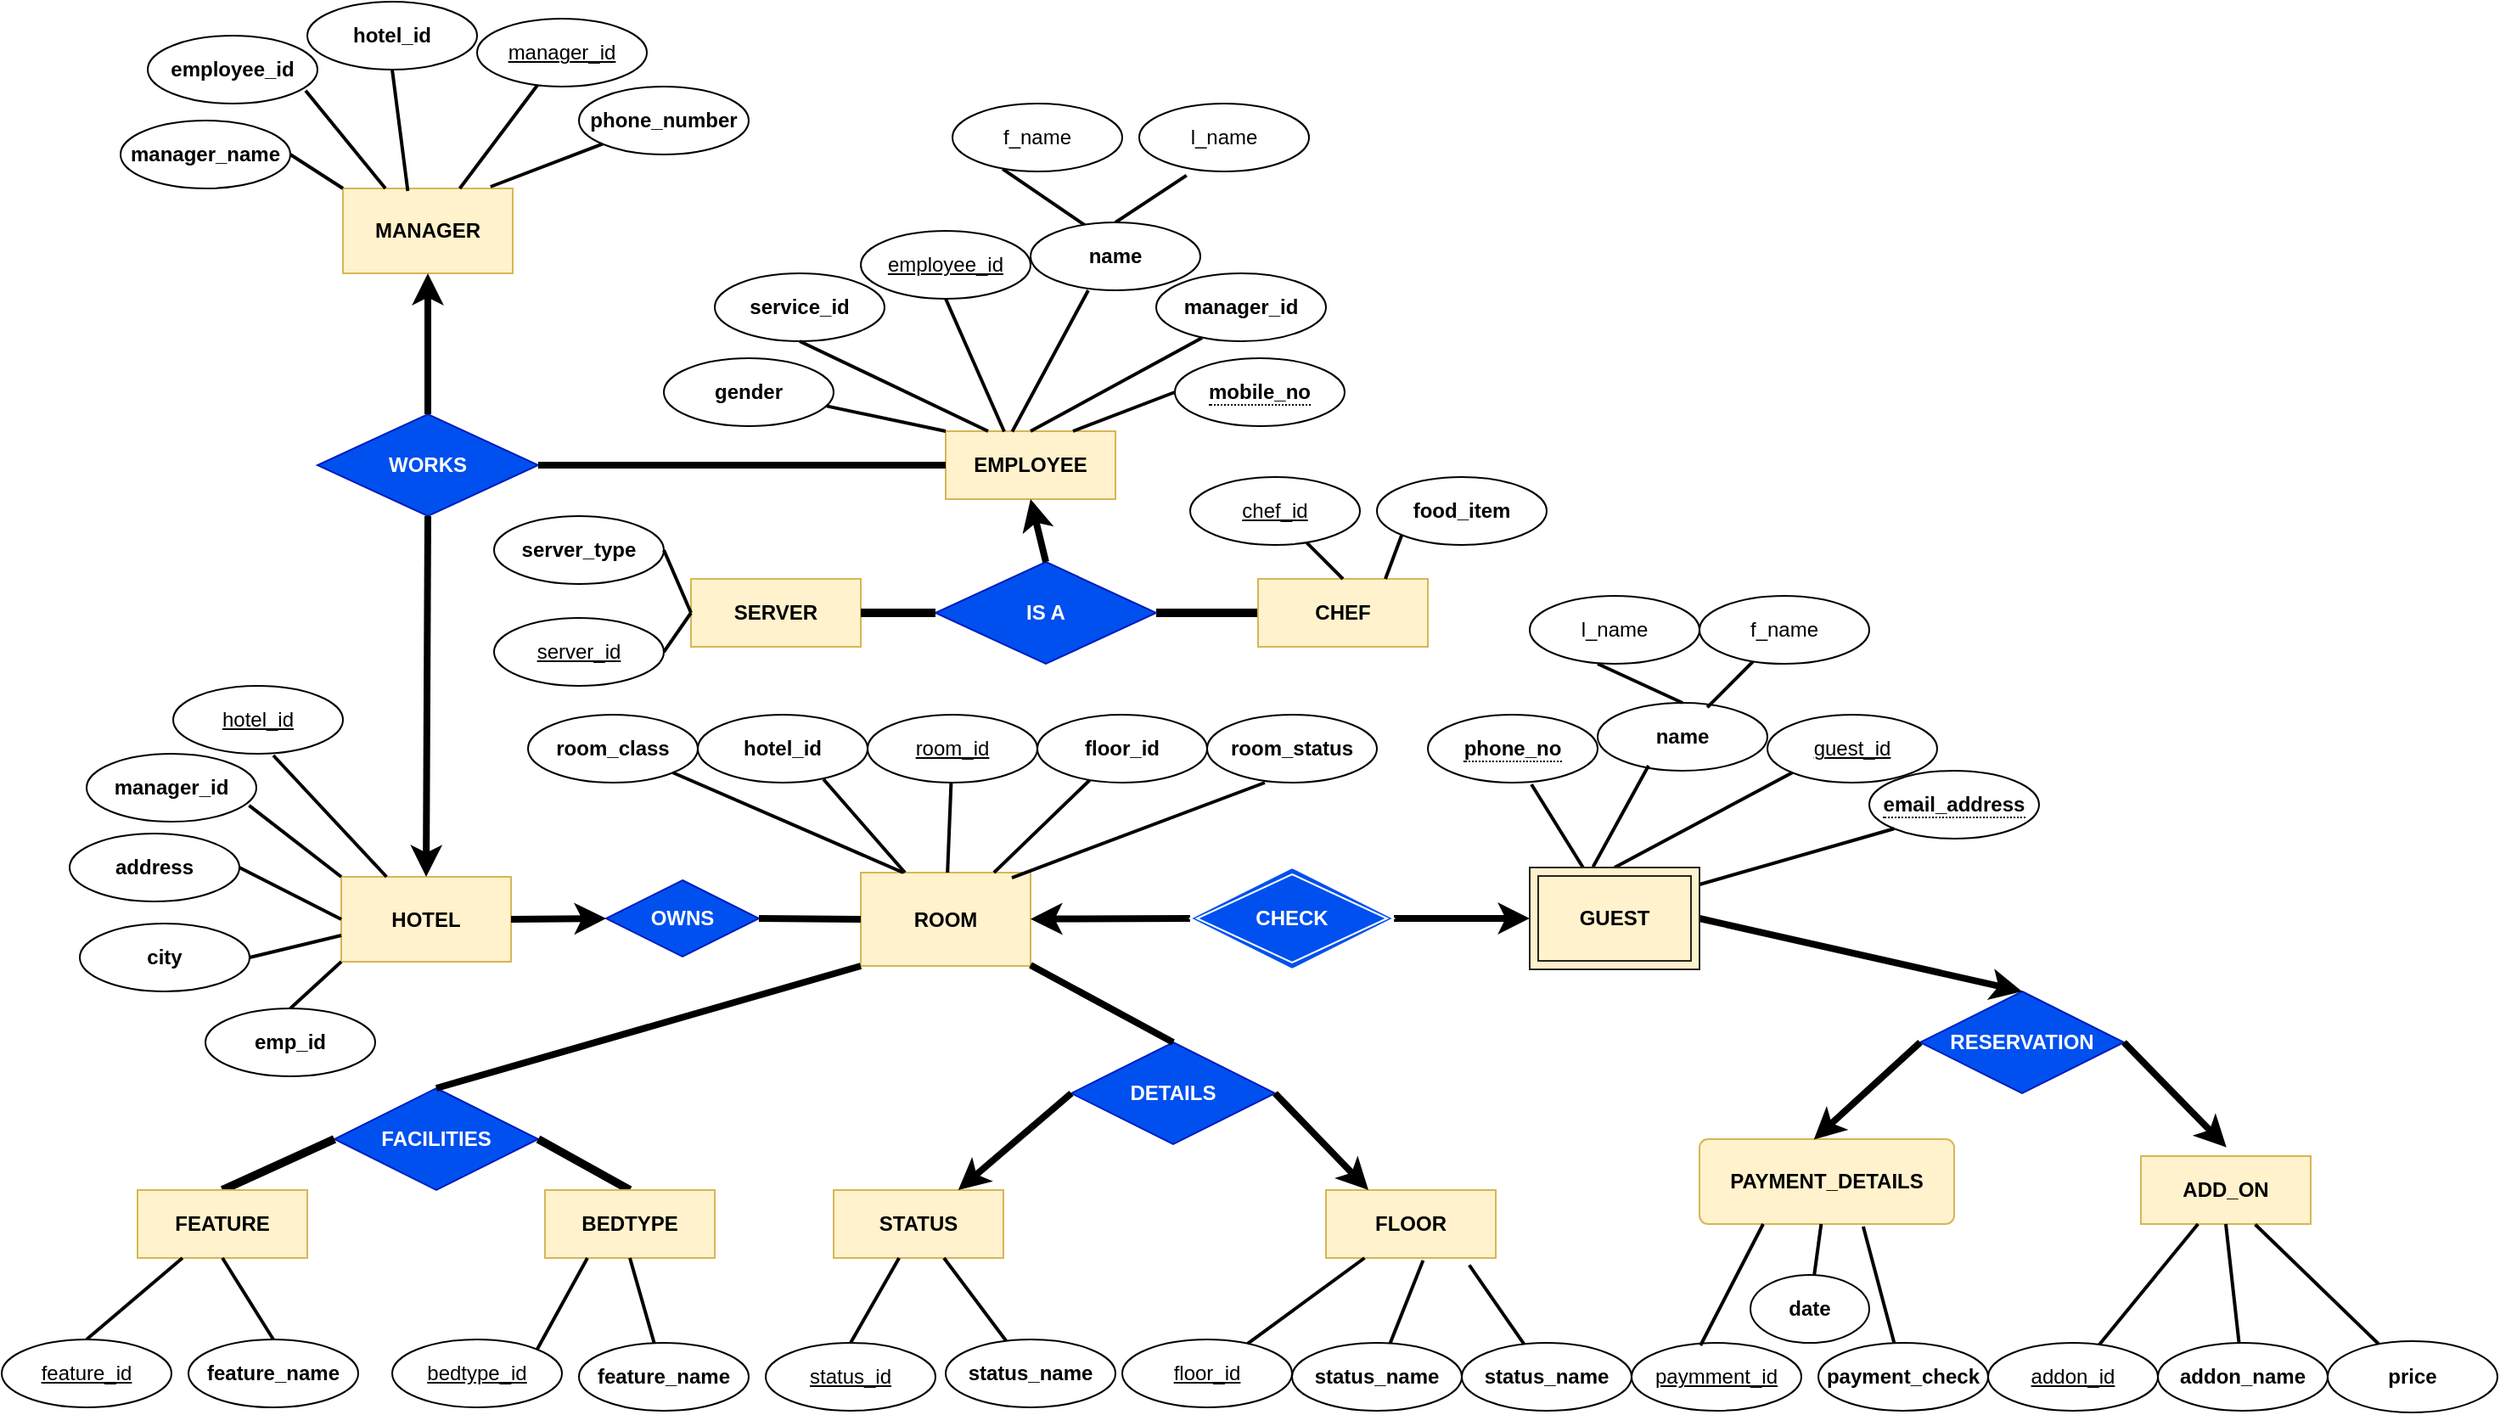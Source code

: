 <mxfile version="24.4.2" type="device">
  <diagram id="R2lEEEUBdFMjLlhIrx00" name="Page-1">
    <mxGraphModel dx="5887" dy="6056" grid="1" gridSize="10" guides="1" tooltips="1" connect="1" arrows="1" fold="1" page="1" pageScale="1" pageWidth="3300" pageHeight="4681" math="0" shadow="0" extFonts="Permanent Marker^https://fonts.googleapis.com/css?family=Permanent+Marker">
      <root>
        <mxCell id="0" />
        <mxCell id="1" parent="0" />
        <mxCell id="dPPaEK9G9NtgSY-2lidK-15" value="&lt;span&gt;HOTEL&lt;/span&gt;" style="whiteSpace=wrap;html=1;align=center;strokeColor=#d6b656;verticalAlign=middle;fontFamily=Helvetica;fontSize=12;fontColor=default;fillColor=#fff2cc;fontStyle=1" parent="1" vertex="1">
          <mxGeometry x="40" y="385.5" width="100" height="50" as="geometry" />
        </mxCell>
        <mxCell id="dPPaEK9G9NtgSY-2lidK-16" value="&lt;span&gt;EMPLOYEE&lt;/span&gt;" style="whiteSpace=wrap;html=1;align=center;strokeColor=#d6b656;verticalAlign=middle;fontFamily=Helvetica;fontSize=12;fontColor=default;fillColor=#fff2cc;fontStyle=1" parent="1" vertex="1">
          <mxGeometry x="396" y="123" width="100" height="40" as="geometry" />
        </mxCell>
        <mxCell id="dPPaEK9G9NtgSY-2lidK-17" value="&lt;span&gt;ROOM&lt;/span&gt;" style="whiteSpace=wrap;html=1;align=center;strokeColor=#d6b656;verticalAlign=middle;fontFamily=Helvetica;fontSize=12;fontColor=default;fillColor=#fff2cc;fontStyle=1" parent="1" vertex="1">
          <mxGeometry x="346" y="383" width="100" height="55" as="geometry" />
        </mxCell>
        <mxCell id="dPPaEK9G9NtgSY-2lidK-18" value="&lt;span&gt;PAYMENT_DETAILS&lt;/span&gt;" style="rounded=1;arcSize=10;whiteSpace=wrap;html=1;align=center;strokeColor=#d6b656;verticalAlign=middle;fontFamily=Helvetica;fontSize=12;fontColor=default;fillColor=#fff2cc;fontStyle=1" parent="1" vertex="1">
          <mxGeometry x="840" y="540" width="150" height="50" as="geometry" />
        </mxCell>
        <mxCell id="dPPaEK9G9NtgSY-2lidK-19" value="&lt;span&gt;WORKS&lt;/span&gt;" style="shape=rhombus;perimeter=rhombusPerimeter;whiteSpace=wrap;html=1;align=center;strokeColor=#001DBC;verticalAlign=middle;fontFamily=Helvetica;fontSize=12;fontColor=#ffffff;fillColor=#0050ef;fontStyle=1" parent="1" vertex="1">
          <mxGeometry x="26" y="113" width="130" height="60" as="geometry" />
        </mxCell>
        <mxCell id="uLvGfTFa8WDCAzrJC_-o-11" value="" style="endArrow=none;html=1;rounded=0;strokeColor=default;strokeWidth=5;align=center;verticalAlign=middle;fontFamily=Helvetica;fontSize=12;fontColor=default;labelBackgroundColor=default;jumpSize=13;startSize=9;endSize=9;fontStyle=1;entryX=0;entryY=0.5;entryDx=0;entryDy=0;exitX=1;exitY=0.5;exitDx=0;exitDy=0;" parent="1" source="uLvGfTFa8WDCAzrJC_-o-15" target="uLvGfTFa8WDCAzrJC_-o-14" edge="1">
          <mxGeometry relative="1" as="geometry">
            <mxPoint x="506" y="253" as="sourcePoint" />
            <mxPoint x="586" y="253" as="targetPoint" />
          </mxGeometry>
        </mxCell>
        <mxCell id="uLvGfTFa8WDCAzrJC_-o-13" value="SERVER" style="whiteSpace=wrap;html=1;align=center;strokeColor=#d6b656;verticalAlign=middle;fontFamily=Helvetica;fontSize=12;fontColor=default;fillColor=#fff2cc;fontStyle=1" parent="1" vertex="1">
          <mxGeometry x="246" y="210" width="100" height="40" as="geometry" />
        </mxCell>
        <mxCell id="uLvGfTFa8WDCAzrJC_-o-14" value="CHEF" style="whiteSpace=wrap;html=1;align=center;strokeColor=#d6b656;verticalAlign=middle;fontFamily=Helvetica;fontSize=12;fontColor=default;fillColor=#fff2cc;fontStyle=1" parent="1" vertex="1">
          <mxGeometry x="580" y="210" width="100" height="40" as="geometry" />
        </mxCell>
        <mxCell id="uLvGfTFa8WDCAzrJC_-o-15" value="&lt;span&gt;IS A&lt;/span&gt;" style="shape=rhombus;perimeter=rhombusPerimeter;whiteSpace=wrap;html=1;align=center;strokeColor=#001DBC;verticalAlign=middle;fontFamily=Helvetica;fontSize=12;fontColor=#ffffff;fillColor=#0050ef;fontStyle=1" parent="1" vertex="1">
          <mxGeometry x="390" y="200" width="130" height="60" as="geometry" />
        </mxCell>
        <mxCell id="uLvGfTFa8WDCAzrJC_-o-19" value="OWNS" style="shape=rhombus;perimeter=rhombusPerimeter;whiteSpace=wrap;html=1;align=center;strokeColor=#001DBC;verticalAlign=middle;fontFamily=Helvetica;fontSize=12;fontColor=#ffffff;fillColor=#0050ef;fontStyle=1" parent="1" vertex="1">
          <mxGeometry x="196" y="387.5" width="90" height="45" as="geometry" />
        </mxCell>
        <mxCell id="uLvGfTFa8WDCAzrJC_-o-27" value="RESERVATION" style="shape=rhombus;perimeter=rhombusPerimeter;whiteSpace=wrap;html=1;align=center;strokeColor=#001DBC;verticalAlign=middle;fontFamily=Helvetica;fontSize=12;fontColor=#ffffff;fillColor=#0050ef;fontStyle=1" parent="1" vertex="1">
          <mxGeometry x="970" y="453" width="120" height="60" as="geometry" />
        </mxCell>
        <mxCell id="uLvGfTFa8WDCAzrJC_-o-31" value="ADD_ON" style="whiteSpace=wrap;html=1;align=center;strokeColor=#d6b656;verticalAlign=middle;fontFamily=Helvetica;fontSize=12;fontColor=default;fillColor=#fff2cc;fontStyle=1" parent="1" vertex="1">
          <mxGeometry x="1100" y="550" width="100" height="40" as="geometry" />
        </mxCell>
        <mxCell id="uLvGfTFa8WDCAzrJC_-o-35" value="FACILITIES" style="shape=rhombus;perimeter=rhombusPerimeter;whiteSpace=wrap;html=1;align=center;strokeColor=#001DBC;verticalAlign=middle;fontFamily=Helvetica;fontSize=12;fontColor=#ffffff;fillColor=#0050ef;fontStyle=1" parent="1" vertex="1">
          <mxGeometry x="36" y="510" width="120" height="60" as="geometry" />
        </mxCell>
        <mxCell id="uLvGfTFa8WDCAzrJC_-o-36" value="" style="endArrow=none;html=1;rounded=0;strokeColor=default;strokeWidth=5;align=center;verticalAlign=middle;fontFamily=Helvetica;fontSize=12;fontColor=#ffffff;labelBackgroundColor=default;jumpSize=13;startSize=9;endSize=9;entryX=0;entryY=0.5;entryDx=0;entryDy=0;exitX=0.5;exitY=0;exitDx=0;exitDy=0;fontStyle=1" parent="1" source="uLvGfTFa8WDCAzrJC_-o-37" target="uLvGfTFa8WDCAzrJC_-o-35" edge="1">
          <mxGeometry relative="1" as="geometry">
            <mxPoint x="316" y="613" as="sourcePoint" />
            <mxPoint x="336" y="583" as="targetPoint" />
          </mxGeometry>
        </mxCell>
        <mxCell id="uLvGfTFa8WDCAzrJC_-o-37" value="FEATURE" style="whiteSpace=wrap;html=1;align=center;strokeColor=#d6b656;verticalAlign=middle;fontFamily=Helvetica;fontSize=12;fontColor=default;fillColor=#fff2cc;fontStyle=1" parent="1" vertex="1">
          <mxGeometry x="-80" y="570" width="100" height="40" as="geometry" />
        </mxCell>
        <mxCell id="uLvGfTFa8WDCAzrJC_-o-38" value="" style="endArrow=none;html=1;rounded=0;strokeColor=default;strokeWidth=5;align=center;verticalAlign=middle;fontFamily=Helvetica;fontSize=12;fontColor=#ffffff;labelBackgroundColor=default;jumpSize=13;startSize=9;endSize=9;exitX=1;exitY=0.5;exitDx=0;exitDy=0;fontStyle=1;entryX=0.5;entryY=0;entryDx=0;entryDy=0;" parent="1" source="uLvGfTFa8WDCAzrJC_-o-35" target="uLvGfTFa8WDCAzrJC_-o-40" edge="1">
          <mxGeometry relative="1" as="geometry">
            <mxPoint x="396" y="633" as="sourcePoint" />
            <mxPoint x="466" y="613" as="targetPoint" />
          </mxGeometry>
        </mxCell>
        <mxCell id="uLvGfTFa8WDCAzrJC_-o-40" value="BEDTYPE" style="whiteSpace=wrap;html=1;align=center;strokeColor=#d6b656;verticalAlign=middle;fontFamily=Helvetica;fontSize=12;fontColor=default;fillColor=#fff2cc;fontStyle=1" parent="1" vertex="1">
          <mxGeometry x="160" y="570" width="100" height="40" as="geometry" />
        </mxCell>
        <mxCell id="uLvGfTFa8WDCAzrJC_-o-41" value="DETAILS" style="shape=rhombus;perimeter=rhombusPerimeter;whiteSpace=wrap;html=1;align=center;strokeColor=#001DBC;verticalAlign=middle;fontFamily=Helvetica;fontSize=12;fontColor=#ffffff;fillColor=#0050ef;fontStyle=1" parent="1" vertex="1">
          <mxGeometry x="470" y="483" width="120" height="60" as="geometry" />
        </mxCell>
        <mxCell id="uLvGfTFa8WDCAzrJC_-o-43" value="STATUS" style="whiteSpace=wrap;html=1;align=center;strokeColor=#d6b656;verticalAlign=middle;fontFamily=Helvetica;fontSize=12;fontColor=default;fillColor=#fff2cc;fontStyle=1" parent="1" vertex="1">
          <mxGeometry x="330" y="570" width="100" height="40" as="geometry" />
        </mxCell>
        <mxCell id="uLvGfTFa8WDCAzrJC_-o-44" value="FLOOR" style="whiteSpace=wrap;html=1;align=center;strokeColor=#d6b656;verticalAlign=middle;fontFamily=Helvetica;fontSize=12;fontColor=default;fillColor=#fff2cc;fontStyle=1" parent="1" vertex="1">
          <mxGeometry x="620" y="570" width="100" height="40" as="geometry" />
        </mxCell>
        <mxCell id="uLvGfTFa8WDCAzrJC_-o-50" value="employee_id" style="ellipse;whiteSpace=wrap;html=1;align=center;strokeColor=#000000;verticalAlign=middle;fontFamily=Helvetica;fontSize=12;fontColor=#000000;fontStyle=4;fillColor=#FFFFFF;" parent="1" vertex="1">
          <mxGeometry x="346" y="5" width="100" height="40" as="geometry" />
        </mxCell>
        <mxCell id="uLvGfTFa8WDCAzrJC_-o-53" value="service_id" style="ellipse;whiteSpace=wrap;html=1;align=center;strokeColor=#000000;verticalAlign=middle;fontFamily=Helvetica;fontSize=12;fontColor=#000000;fontStyle=1;fillColor=#FFFFFF;" parent="1" vertex="1">
          <mxGeometry x="260" y="30" width="100" height="40" as="geometry" />
        </mxCell>
        <mxCell id="uLvGfTFa8WDCAzrJC_-o-58" value="&lt;span style=&quot;font-weight: normal;&quot;&gt;f_name&lt;/span&gt;" style="ellipse;whiteSpace=wrap;html=1;align=center;strokeColor=#000000;verticalAlign=middle;fontFamily=Helvetica;fontSize=12;fontColor=#000000;fontStyle=1;fillColor=#FFFFFF;" parent="1" vertex="1">
          <mxGeometry x="400" y="-70" width="100" height="40" as="geometry" />
        </mxCell>
        <mxCell id="uLvGfTFa8WDCAzrJC_-o-59" value="&lt;span style=&quot;font-weight: normal;&quot;&gt;l_name&lt;/span&gt;" style="ellipse;whiteSpace=wrap;html=1;align=center;strokeColor=#000000;verticalAlign=middle;fontFamily=Helvetica;fontSize=12;fontColor=#000000;fontStyle=1;fillColor=#FFFFFF;" parent="1" vertex="1">
          <mxGeometry x="510" y="-70" width="100" height="40" as="geometry" />
        </mxCell>
        <mxCell id="uLvGfTFa8WDCAzrJC_-o-60" value="" style="endArrow=none;html=1;rounded=0;strokeColor=default;strokeWidth=2;align=center;verticalAlign=middle;fontFamily=Helvetica;fontSize=12;fontColor=#ffffff;fontStyle=1;labelBackgroundColor=default;jumpSize=13;startSize=9;endSize=9;entryX=0.279;entryY=1.058;entryDx=0;entryDy=0;exitX=0.5;exitY=0;exitDx=0;exitDy=0;entryPerimeter=0;" parent="1" source="-mcHrNaYeSExfV8_1VFp-3" target="uLvGfTFa8WDCAzrJC_-o-59" edge="1">
          <mxGeometry relative="1" as="geometry">
            <mxPoint x="601.235" y="34.383" as="sourcePoint" />
            <mxPoint x="740" y="50" as="targetPoint" />
          </mxGeometry>
        </mxCell>
        <mxCell id="uLvGfTFa8WDCAzrJC_-o-61" value="" style="endArrow=none;html=1;rounded=0;strokeColor=default;strokeWidth=2;align=center;verticalAlign=middle;fontFamily=Helvetica;fontSize=12;fontColor=#ffffff;fontStyle=1;labelBackgroundColor=default;jumpSize=13;startSize=9;endSize=9;exitX=0.5;exitY=1;exitDx=0;exitDy=0;entryX=0.25;entryY=0;entryDx=0;entryDy=0;" parent="1" source="uLvGfTFa8WDCAzrJC_-o-53" target="dPPaEK9G9NtgSY-2lidK-16" edge="1">
          <mxGeometry relative="1" as="geometry">
            <mxPoint x="300" y="120" as="sourcePoint" />
            <mxPoint x="460" y="120" as="targetPoint" />
          </mxGeometry>
        </mxCell>
        <mxCell id="uLvGfTFa8WDCAzrJC_-o-62" value="" style="endArrow=none;html=1;rounded=0;strokeColor=default;strokeWidth=2;align=center;verticalAlign=middle;fontFamily=Helvetica;fontSize=12;fontColor=#ffffff;fontStyle=1;labelBackgroundColor=default;jumpSize=13;startSize=9;endSize=9;exitX=0.5;exitY=1;exitDx=0;exitDy=0;entryX=0.345;entryY=0.007;entryDx=0;entryDy=0;entryPerimeter=0;" parent="1" source="uLvGfTFa8WDCAzrJC_-o-50" target="dPPaEK9G9NtgSY-2lidK-16" edge="1">
          <mxGeometry relative="1" as="geometry">
            <mxPoint x="420" y="90" as="sourcePoint" />
            <mxPoint x="430" y="140" as="targetPoint" />
          </mxGeometry>
        </mxCell>
        <mxCell id="uLvGfTFa8WDCAzrJC_-o-64" value="" style="endArrow=none;html=1;rounded=0;strokeColor=default;strokeWidth=2;align=center;verticalAlign=middle;fontFamily=Helvetica;fontSize=12;fontColor=#ffffff;fontStyle=1;labelBackgroundColor=default;jumpSize=13;startSize=9;endSize=9;exitX=0.27;exitY=0.95;exitDx=0;exitDy=0;exitPerimeter=0;entryX=0.5;entryY=0;entryDx=0;entryDy=0;" parent="1" target="dPPaEK9G9NtgSY-2lidK-16" edge="1">
          <mxGeometry relative="1" as="geometry">
            <mxPoint x="547.0" y="68" as="sourcePoint" />
            <mxPoint x="650" y="120" as="targetPoint" />
          </mxGeometry>
        </mxCell>
        <mxCell id="uLvGfTFa8WDCAzrJC_-o-65" value="&lt;span style=&quot;border-bottom: 1px dotted&quot;&gt;mobile_no&lt;/span&gt;" style="ellipse;whiteSpace=wrap;html=1;align=center;strokeColor=#000000;verticalAlign=middle;fontFamily=Helvetica;fontSize=12;fontColor=#000000;fontStyle=1;fillColor=#FFFFFF;" parent="1" vertex="1">
          <mxGeometry x="531" y="80" width="100" height="40" as="geometry" />
        </mxCell>
        <mxCell id="uLvGfTFa8WDCAzrJC_-o-66" value="" style="endArrow=none;html=1;rounded=0;strokeColor=default;strokeWidth=2;align=center;verticalAlign=middle;fontFamily=Helvetica;fontSize=12;fontColor=#000000;fontStyle=1;labelBackgroundColor=default;jumpSize=13;startSize=9;endSize=9;exitX=0.75;exitY=0;exitDx=0;exitDy=0;entryX=0;entryY=0.5;entryDx=0;entryDy=0;" parent="1" source="dPPaEK9G9NtgSY-2lidK-16" target="uLvGfTFa8WDCAzrJC_-o-65" edge="1">
          <mxGeometry relative="1" as="geometry">
            <mxPoint x="520" y="150" as="sourcePoint" />
            <mxPoint x="680" y="150" as="targetPoint" />
          </mxGeometry>
        </mxCell>
        <mxCell id="uLvGfTFa8WDCAzrJC_-o-67" value="hotel_id" style="ellipse;whiteSpace=wrap;html=1;align=center;fontStyle=4;strokeColor=#000000;verticalAlign=middle;fontFamily=Helvetica;fontSize=12;fontColor=#000000;fillColor=#FFFFFF;" parent="1" vertex="1">
          <mxGeometry x="-59" y="273" width="100" height="40" as="geometry" />
        </mxCell>
        <mxCell id="uLvGfTFa8WDCAzrJC_-o-68" value="emp_id" style="ellipse;whiteSpace=wrap;html=1;align=center;strokeColor=#000000;verticalAlign=middle;fontFamily=Helvetica;fontSize=12;fontColor=#000000;fontStyle=1;fillColor=#FFFFFF;" parent="1" vertex="1">
          <mxGeometry x="-40" y="463" width="100" height="40" as="geometry" />
        </mxCell>
        <mxCell id="uLvGfTFa8WDCAzrJC_-o-69" value="city" style="ellipse;whiteSpace=wrap;html=1;align=center;strokeColor=#000000;verticalAlign=middle;fontFamily=Helvetica;fontSize=12;fontColor=#000000;fontStyle=1;fillColor=#FFFFFF;" parent="1" vertex="1">
          <mxGeometry x="-114" y="413" width="100" height="40" as="geometry" />
        </mxCell>
        <mxCell id="uLvGfTFa8WDCAzrJC_-o-70" value="address" style="ellipse;whiteSpace=wrap;html=1;align=center;strokeColor=#000000;verticalAlign=middle;fontFamily=Helvetica;fontSize=12;fontColor=#000000;fontStyle=1;fillColor=#FFFFFF;" parent="1" vertex="1">
          <mxGeometry x="-120" y="360" width="100" height="40" as="geometry" />
        </mxCell>
        <mxCell id="uLvGfTFa8WDCAzrJC_-o-71" value="" style="endArrow=none;html=1;rounded=0;strokeColor=default;strokeWidth=2;align=center;verticalAlign=middle;fontFamily=Helvetica;fontSize=12;fontColor=#000000;fontStyle=1;labelBackgroundColor=default;jumpSize=13;startSize=9;endSize=9;exitX=1;exitY=0.5;exitDx=0;exitDy=0;entryX=0;entryY=0.5;entryDx=0;entryDy=0;" parent="1" source="uLvGfTFa8WDCAzrJC_-o-70" target="dPPaEK9G9NtgSY-2lidK-15" edge="1">
          <mxGeometry relative="1" as="geometry">
            <mxPoint x="-10" y="380" as="sourcePoint" />
            <mxPoint x="150" y="380" as="targetPoint" />
          </mxGeometry>
        </mxCell>
        <mxCell id="uLvGfTFa8WDCAzrJC_-o-72" value="" style="endArrow=none;html=1;rounded=0;strokeColor=default;strokeWidth=2;align=center;verticalAlign=middle;fontFamily=Helvetica;fontSize=12;fontColor=#000000;fontStyle=1;labelBackgroundColor=default;jumpSize=13;startSize=9;endSize=9;exitX=1;exitY=0.5;exitDx=0;exitDy=0;" parent="1" source="uLvGfTFa8WDCAzrJC_-o-69" edge="1">
          <mxGeometry relative="1" as="geometry">
            <mxPoint x="-60" y="470" as="sourcePoint" />
            <mxPoint x="40" y="420" as="targetPoint" />
          </mxGeometry>
        </mxCell>
        <mxCell id="uLvGfTFa8WDCAzrJC_-o-73" value="" style="endArrow=none;html=1;rounded=0;strokeColor=default;strokeWidth=2;align=center;verticalAlign=middle;fontFamily=Helvetica;fontSize=12;fontColor=#000000;fontStyle=1;labelBackgroundColor=default;jumpSize=13;startSize=9;endSize=9;exitX=0.5;exitY=0;exitDx=0;exitDy=0;entryX=0;entryY=1;entryDx=0;entryDy=0;" parent="1" source="uLvGfTFa8WDCAzrJC_-o-68" target="dPPaEK9G9NtgSY-2lidK-15" edge="1">
          <mxGeometry relative="1" as="geometry">
            <mxPoint x="50" y="480" as="sourcePoint" />
            <mxPoint x="210" y="480" as="targetPoint" />
          </mxGeometry>
        </mxCell>
        <mxCell id="uLvGfTFa8WDCAzrJC_-o-74" value="" style="endArrow=none;html=1;rounded=0;strokeColor=default;strokeWidth=2;align=center;verticalAlign=middle;fontFamily=Helvetica;fontSize=12;fontColor=#000000;fontStyle=1;labelBackgroundColor=default;jumpSize=13;startSize=9;endSize=9;exitX=0.59;exitY=1.025;exitDx=0;exitDy=0;exitPerimeter=0;" parent="1" source="uLvGfTFa8WDCAzrJC_-o-67" target="dPPaEK9G9NtgSY-2lidK-15" edge="1">
          <mxGeometry relative="1" as="geometry">
            <mxPoint x="70" y="370" as="sourcePoint" />
            <mxPoint x="230" y="370" as="targetPoint" />
          </mxGeometry>
        </mxCell>
        <mxCell id="uLvGfTFa8WDCAzrJC_-o-75" value="room_id" style="ellipse;whiteSpace=wrap;html=1;align=center;fontStyle=4;strokeColor=#000000;verticalAlign=middle;fontFamily=Helvetica;fontSize=12;fontColor=#000000;fillColor=#FFFFFF;" parent="1" vertex="1">
          <mxGeometry x="350" y="290" width="100" height="40" as="geometry" />
        </mxCell>
        <mxCell id="uLvGfTFa8WDCAzrJC_-o-76" value="hotel_id" style="ellipse;whiteSpace=wrap;html=1;align=center;strokeColor=#000000;verticalAlign=middle;fontFamily=Helvetica;fontSize=12;fontColor=#000000;fontStyle=1;fillColor=#FFFFFF;" parent="1" vertex="1">
          <mxGeometry x="250" y="290" width="100" height="40" as="geometry" />
        </mxCell>
        <mxCell id="uLvGfTFa8WDCAzrJC_-o-77" value="floor_id" style="ellipse;whiteSpace=wrap;html=1;align=center;strokeColor=#000000;verticalAlign=middle;fontFamily=Helvetica;fontSize=12;fontColor=#000000;fontStyle=1;fillColor=#FFFFFF;" parent="1" vertex="1">
          <mxGeometry x="450" y="290" width="100" height="40" as="geometry" />
        </mxCell>
        <mxCell id="uLvGfTFa8WDCAzrJC_-o-78" value="room_class" style="ellipse;whiteSpace=wrap;html=1;align=center;strokeColor=#000000;verticalAlign=middle;fontFamily=Helvetica;fontSize=12;fontColor=#000000;fontStyle=1;fillColor=#FFFFFF;" parent="1" vertex="1">
          <mxGeometry x="150" y="290" width="100" height="40" as="geometry" />
        </mxCell>
        <mxCell id="uLvGfTFa8WDCAzrJC_-o-79" value="room_status" style="ellipse;whiteSpace=wrap;html=1;align=center;strokeColor=#000000;verticalAlign=middle;fontFamily=Helvetica;fontSize=12;fontColor=#000000;fontStyle=1;fillColor=#FFFFFF;" parent="1" vertex="1">
          <mxGeometry x="550" y="290" width="100" height="40" as="geometry" />
        </mxCell>
        <mxCell id="uLvGfTFa8WDCAzrJC_-o-80" value="" style="endArrow=none;html=1;rounded=0;strokeColor=default;strokeWidth=2;align=center;verticalAlign=middle;fontFamily=Helvetica;fontSize=12;fontColor=#000000;fontStyle=1;labelBackgroundColor=default;jumpSize=13;startSize=9;endSize=9;exitX=1;exitY=1;exitDx=0;exitDy=0;entryX=0.25;entryY=0;entryDx=0;entryDy=0;" parent="1" source="uLvGfTFa8WDCAzrJC_-o-78" target="dPPaEK9G9NtgSY-2lidK-17" edge="1">
          <mxGeometry relative="1" as="geometry">
            <mxPoint x="280" y="370" as="sourcePoint" />
            <mxPoint x="440" y="370" as="targetPoint" />
          </mxGeometry>
        </mxCell>
        <mxCell id="uLvGfTFa8WDCAzrJC_-o-81" value="" style="endArrow=none;html=1;rounded=0;strokeColor=default;strokeWidth=2;align=center;verticalAlign=middle;fontFamily=Helvetica;fontSize=12;fontColor=#000000;fontStyle=1;labelBackgroundColor=default;jumpSize=13;startSize=9;endSize=9;entryX=0.34;entryY=1;entryDx=0;entryDy=0;entryPerimeter=0;exitX=0.89;exitY=0.055;exitDx=0;exitDy=0;exitPerimeter=0;" parent="1" source="dPPaEK9G9NtgSY-2lidK-17" target="uLvGfTFa8WDCAzrJC_-o-79" edge="1">
          <mxGeometry relative="1" as="geometry">
            <mxPoint x="410" y="370" as="sourcePoint" />
            <mxPoint x="570" y="370" as="targetPoint" />
          </mxGeometry>
        </mxCell>
        <mxCell id="uLvGfTFa8WDCAzrJC_-o-82" value="" style="endArrow=none;html=1;rounded=0;strokeColor=default;strokeWidth=2;align=center;verticalAlign=middle;fontFamily=Helvetica;fontSize=12;fontColor=#000000;fontStyle=1;labelBackgroundColor=default;jumpSize=13;startSize=9;endSize=9;exitX=0.74;exitY=0.95;exitDx=0;exitDy=0;exitPerimeter=0;" parent="1" source="uLvGfTFa8WDCAzrJC_-o-76" target="dPPaEK9G9NtgSY-2lidK-17" edge="1">
          <mxGeometry relative="1" as="geometry">
            <mxPoint x="360" y="380" as="sourcePoint" />
            <mxPoint x="520" y="380" as="targetPoint" />
          </mxGeometry>
        </mxCell>
        <mxCell id="uLvGfTFa8WDCAzrJC_-o-83" value="" style="endArrow=none;html=1;rounded=0;strokeColor=default;strokeWidth=2;align=center;verticalAlign=middle;fontFamily=Helvetica;fontSize=12;fontColor=#000000;fontStyle=1;labelBackgroundColor=default;jumpSize=13;startSize=9;endSize=9;" parent="1" source="dPPaEK9G9NtgSY-2lidK-17" target="uLvGfTFa8WDCAzrJC_-o-75" edge="1">
          <mxGeometry relative="1" as="geometry">
            <mxPoint x="396" y="223" as="sourcePoint" />
            <mxPoint x="396" y="223" as="targetPoint" />
          </mxGeometry>
        </mxCell>
        <mxCell id="uLvGfTFa8WDCAzrJC_-o-84" value="" style="endArrow=none;html=1;rounded=0;strokeColor=default;strokeWidth=2;align=center;verticalAlign=middle;fontFamily=Helvetica;fontSize=12;fontColor=#000000;fontStyle=1;labelBackgroundColor=default;jumpSize=13;startSize=9;endSize=9;" parent="1" source="dPPaEK9G9NtgSY-2lidK-17" target="uLvGfTFa8WDCAzrJC_-o-77" edge="1">
          <mxGeometry relative="1" as="geometry">
            <mxPoint x="450" y="370" as="sourcePoint" />
            <mxPoint x="610" y="370" as="targetPoint" />
          </mxGeometry>
        </mxCell>
        <mxCell id="uLvGfTFa8WDCAzrJC_-o-85" value="guest_id" style="ellipse;whiteSpace=wrap;html=1;align=center;fontStyle=4;strokeColor=#000000;verticalAlign=middle;fontFamily=Helvetica;fontSize=12;fontColor=#000000;fillColor=#FFFFFF;" parent="1" vertex="1">
          <mxGeometry x="880" y="290" width="100" height="40" as="geometry" />
        </mxCell>
        <mxCell id="uLvGfTFa8WDCAzrJC_-o-86" value="name" style="ellipse;whiteSpace=wrap;html=1;align=center;strokeColor=#000000;verticalAlign=middle;fontFamily=Helvetica;fontSize=12;fontColor=#000000;fontStyle=1;fillColor=#FFFFFF;" parent="1" vertex="1">
          <mxGeometry x="780" y="283" width="100" height="40" as="geometry" />
        </mxCell>
        <mxCell id="uLvGfTFa8WDCAzrJC_-o-87" value="&lt;span style=&quot;border-bottom: 1px dotted&quot;&gt;phone_no&lt;/span&gt;" style="ellipse;whiteSpace=wrap;html=1;align=center;strokeColor=#000000;verticalAlign=middle;fontFamily=Helvetica;fontSize=12;fontColor=#000000;fontStyle=1;fillColor=#FFFFFF;" parent="1" vertex="1">
          <mxGeometry x="680" y="290" width="100" height="40" as="geometry" />
        </mxCell>
        <mxCell id="uLvGfTFa8WDCAzrJC_-o-88" value="" style="endArrow=none;html=1;rounded=0;strokeColor=default;strokeWidth=2;align=center;verticalAlign=middle;fontFamily=Helvetica;fontSize=12;fontColor=#000000;fontStyle=1;labelBackgroundColor=default;jumpSize=13;startSize=9;endSize=9;exitX=0.646;exitY=0.067;exitDx=0;exitDy=0;exitPerimeter=0;" parent="1" source="uLvGfTFa8WDCAzrJC_-o-86" target="uLvGfTFa8WDCAzrJC_-o-89" edge="1">
          <mxGeometry relative="1" as="geometry">
            <mxPoint x="830" y="280" as="sourcePoint" />
            <mxPoint x="880" y="260" as="targetPoint" />
          </mxGeometry>
        </mxCell>
        <mxCell id="uLvGfTFa8WDCAzrJC_-o-89" value="&lt;span style=&quot;font-weight: normal;&quot;&gt;f_name&lt;/span&gt;" style="ellipse;whiteSpace=wrap;html=1;align=center;strokeColor=#000000;verticalAlign=middle;fontFamily=Helvetica;fontSize=12;fontColor=#000000;fontStyle=1;fillColor=#FFFFFF;" parent="1" vertex="1">
          <mxGeometry x="840" y="220" width="100" height="40" as="geometry" />
        </mxCell>
        <mxCell id="uLvGfTFa8WDCAzrJC_-o-90" value="&lt;span style=&quot;font-weight: normal;&quot;&gt;l_name&lt;/span&gt;" style="ellipse;whiteSpace=wrap;html=1;align=center;strokeColor=#000000;verticalAlign=middle;fontFamily=Helvetica;fontSize=12;fontColor=#000000;fontStyle=1;fillColor=#FFFFFF;" parent="1" vertex="1">
          <mxGeometry x="740" y="220" width="100" height="40" as="geometry" />
        </mxCell>
        <mxCell id="uLvGfTFa8WDCAzrJC_-o-91" value="" style="endArrow=none;html=1;rounded=0;strokeColor=default;strokeWidth=2;align=center;verticalAlign=middle;fontFamily=Helvetica;fontSize=12;fontColor=#000000;fontStyle=1;labelBackgroundColor=default;jumpSize=13;startSize=9;endSize=9;entryX=0.5;entryY=0;entryDx=0;entryDy=0;" parent="1" target="uLvGfTFa8WDCAzrJC_-o-86" edge="1">
          <mxGeometry relative="1" as="geometry">
            <mxPoint x="780" y="260" as="sourcePoint" />
            <mxPoint x="930" y="280" as="targetPoint" />
          </mxGeometry>
        </mxCell>
        <mxCell id="uLvGfTFa8WDCAzrJC_-o-92" value="&lt;span style=&quot;border-bottom: 1px dotted&quot;&gt;email_address&lt;/span&gt;" style="ellipse;whiteSpace=wrap;html=1;align=center;strokeColor=#000000;verticalAlign=middle;fontFamily=Helvetica;fontSize=12;fontColor=#000000;fontStyle=1;fillColor=#FFFFFF;" parent="1" vertex="1">
          <mxGeometry x="940" y="323" width="100" height="40" as="geometry" />
        </mxCell>
        <mxCell id="uLvGfTFa8WDCAzrJC_-o-93" value="" style="endArrow=none;html=1;rounded=0;strokeColor=default;strokeWidth=2;align=center;verticalAlign=middle;fontFamily=Helvetica;fontSize=12;fontColor=#000000;fontStyle=1;labelBackgroundColor=default;jumpSize=13;startSize=9;endSize=9;exitX=0.61;exitY=1.025;exitDx=0;exitDy=0;exitPerimeter=0;" parent="1" source="uLvGfTFa8WDCAzrJC_-o-87" target="PLzlTSLsuADTGb6DuBat-44" edge="1">
          <mxGeometry relative="1" as="geometry">
            <mxPoint x="770" y="360" as="sourcePoint" />
            <mxPoint x="769.417" y="370.5" as="targetPoint" />
          </mxGeometry>
        </mxCell>
        <mxCell id="uLvGfTFa8WDCAzrJC_-o-94" value="" style="endArrow=none;html=1;rounded=0;strokeColor=default;strokeWidth=2;align=center;verticalAlign=middle;fontFamily=Helvetica;fontSize=12;fontColor=#000000;fontStyle=1;labelBackgroundColor=default;jumpSize=13;startSize=9;endSize=9;exitX=0.3;exitY=0.925;exitDx=0;exitDy=0;exitPerimeter=0;entryX=0.373;entryY=-0.006;entryDx=0;entryDy=0;entryPerimeter=0;" parent="1" source="uLvGfTFa8WDCAzrJC_-o-86" target="PLzlTSLsuADTGb6DuBat-44" edge="1">
          <mxGeometry relative="1" as="geometry">
            <mxPoint x="900" y="360" as="sourcePoint" />
            <mxPoint x="757.01" y="370.98" as="targetPoint" />
          </mxGeometry>
        </mxCell>
        <mxCell id="uLvGfTFa8WDCAzrJC_-o-95" value="" style="endArrow=none;html=1;rounded=0;strokeColor=default;strokeWidth=2;align=center;verticalAlign=middle;fontFamily=Helvetica;fontSize=12;fontColor=#000000;fontStyle=1;labelBackgroundColor=default;jumpSize=13;startSize=9;endSize=9;exitX=0;exitY=1;exitDx=0;exitDy=0;entryX=0.5;entryY=0;entryDx=0;entryDy=0;" parent="1" source="uLvGfTFa8WDCAzrJC_-o-85" target="PLzlTSLsuADTGb6DuBat-44" edge="1">
          <mxGeometry relative="1" as="geometry">
            <mxPoint x="940" y="380" as="sourcePoint" />
            <mxPoint x="791.0" y="370.5" as="targetPoint" />
          </mxGeometry>
        </mxCell>
        <mxCell id="uLvGfTFa8WDCAzrJC_-o-96" value="" style="endArrow=none;html=1;rounded=0;strokeColor=default;strokeWidth=2;align=center;verticalAlign=middle;fontFamily=Helvetica;fontSize=12;fontColor=#000000;fontStyle=1;labelBackgroundColor=default;jumpSize=13;startSize=9;endSize=9;exitX=0;exitY=1;exitDx=0;exitDy=0;" parent="1" source="uLvGfTFa8WDCAzrJC_-o-92" edge="1">
          <mxGeometry relative="1" as="geometry">
            <mxPoint x="950" y="420" as="sourcePoint" />
            <mxPoint x="840" y="390" as="targetPoint" />
          </mxGeometry>
        </mxCell>
        <mxCell id="uLvGfTFa8WDCAzrJC_-o-97" value="server_id" style="ellipse;whiteSpace=wrap;html=1;align=center;fontStyle=4;strokeColor=#000000;verticalAlign=middle;fontFamily=Helvetica;fontSize=12;fontColor=#000000;fillColor=#FFFFFF;" parent="1" vertex="1">
          <mxGeometry x="130" y="233" width="100" height="40" as="geometry" />
        </mxCell>
        <mxCell id="uLvGfTFa8WDCAzrJC_-o-98" value="server_type" style="ellipse;whiteSpace=wrap;html=1;align=center;strokeColor=#000000;verticalAlign=middle;fontFamily=Helvetica;fontSize=12;fontColor=#000000;fontStyle=1;fillColor=#FFFFFF;" parent="1" vertex="1">
          <mxGeometry x="130" y="173" width="100" height="40" as="geometry" />
        </mxCell>
        <mxCell id="uLvGfTFa8WDCAzrJC_-o-99" value="chef_id" style="ellipse;whiteSpace=wrap;html=1;align=center;fontStyle=4;strokeColor=#000000;verticalAlign=middle;fontFamily=Helvetica;fontSize=12;fontColor=#000000;fillColor=#FFFFFF;" parent="1" vertex="1">
          <mxGeometry x="540" y="150" width="100" height="40" as="geometry" />
        </mxCell>
        <mxCell id="uLvGfTFa8WDCAzrJC_-o-100" value="food_item" style="ellipse;whiteSpace=wrap;html=1;align=center;strokeColor=#000000;verticalAlign=middle;fontFamily=Helvetica;fontSize=12;fontColor=#000000;fontStyle=1;fillColor=#FFFFFF;" parent="1" vertex="1">
          <mxGeometry x="650" y="150" width="100" height="40" as="geometry" />
        </mxCell>
        <mxCell id="uLvGfTFa8WDCAzrJC_-o-101" value="" style="endArrow=none;html=1;rounded=0;strokeColor=default;strokeWidth=2;align=center;verticalAlign=middle;fontFamily=Helvetica;fontSize=12;fontColor=#000000;fontStyle=1;labelBackgroundColor=default;jumpSize=13;startSize=9;endSize=9;exitX=1;exitY=0.5;exitDx=0;exitDy=0;entryX=0;entryY=0.5;entryDx=0;entryDy=0;" parent="1" source="uLvGfTFa8WDCAzrJC_-o-97" target="uLvGfTFa8WDCAzrJC_-o-13" edge="1">
          <mxGeometry relative="1" as="geometry">
            <mxPoint x="260" y="290" as="sourcePoint" />
            <mxPoint x="420" y="290" as="targetPoint" />
          </mxGeometry>
        </mxCell>
        <mxCell id="uLvGfTFa8WDCAzrJC_-o-102" value="" style="endArrow=none;html=1;rounded=0;strokeColor=default;strokeWidth=2;align=center;verticalAlign=middle;fontFamily=Helvetica;fontSize=12;fontColor=#000000;fontStyle=1;labelBackgroundColor=default;jumpSize=13;startSize=9;endSize=9;exitX=1;exitY=0.5;exitDx=0;exitDy=0;entryX=0;entryY=0.5;entryDx=0;entryDy=0;" parent="1" source="uLvGfTFa8WDCAzrJC_-o-98" target="uLvGfTFa8WDCAzrJC_-o-13" edge="1">
          <mxGeometry relative="1" as="geometry">
            <mxPoint x="260" y="180" as="sourcePoint" />
            <mxPoint x="420" y="180" as="targetPoint" />
          </mxGeometry>
        </mxCell>
        <mxCell id="uLvGfTFa8WDCAzrJC_-o-103" value="" style="endArrow=none;html=1;rounded=0;strokeColor=default;strokeWidth=2;align=center;verticalAlign=middle;fontFamily=Helvetica;fontSize=12;fontColor=#000000;fontStyle=1;labelBackgroundColor=default;jumpSize=13;startSize=9;endSize=9;exitX=0.5;exitY=0;exitDx=0;exitDy=0;" parent="1" source="uLvGfTFa8WDCAzrJC_-o-14" target="uLvGfTFa8WDCAzrJC_-o-99" edge="1">
          <mxGeometry relative="1" as="geometry">
            <mxPoint x="480" y="190" as="sourcePoint" />
            <mxPoint x="640" y="190" as="targetPoint" />
          </mxGeometry>
        </mxCell>
        <mxCell id="uLvGfTFa8WDCAzrJC_-o-104" value="" style="endArrow=none;html=1;rounded=0;strokeColor=default;strokeWidth=2;align=center;verticalAlign=middle;fontFamily=Helvetica;fontSize=12;fontColor=#000000;fontStyle=1;labelBackgroundColor=default;jumpSize=13;startSize=9;endSize=9;entryX=0;entryY=1;entryDx=0;entryDy=0;exitX=0.75;exitY=0;exitDx=0;exitDy=0;" parent="1" source="uLvGfTFa8WDCAzrJC_-o-14" target="uLvGfTFa8WDCAzrJC_-o-100" edge="1">
          <mxGeometry relative="1" as="geometry">
            <mxPoint x="640" y="280" as="sourcePoint" />
            <mxPoint x="800" y="280" as="targetPoint" />
          </mxGeometry>
        </mxCell>
        <mxCell id="uLvGfTFa8WDCAzrJC_-o-116" value="gender" style="ellipse;whiteSpace=wrap;html=1;align=center;strokeColor=#000000;verticalAlign=middle;fontFamily=Helvetica;fontSize=12;fontColor=#000000;fontStyle=1;labelBackgroundColor=default;fillColor=#FFFFFF;" parent="1" vertex="1">
          <mxGeometry x="230" y="80" width="100" height="40" as="geometry" />
        </mxCell>
        <mxCell id="uLvGfTFa8WDCAzrJC_-o-118" value="" style="endArrow=none;html=1;rounded=0;strokeColor=default;strokeWidth=2;align=center;verticalAlign=middle;fontFamily=Helvetica;fontSize=12;fontColor=#ffffff;fontStyle=1;labelBackgroundColor=default;jumpSize=13;startSize=9;endSize=9;exitX=0.959;exitY=0.705;exitDx=0;exitDy=0;exitPerimeter=0;entryX=0;entryY=0;entryDx=0;entryDy=0;" parent="1" source="uLvGfTFa8WDCAzrJC_-o-116" target="dPPaEK9G9NtgSY-2lidK-16" edge="1">
          <mxGeometry relative="1" as="geometry">
            <mxPoint x="320" y="80" as="sourcePoint" />
            <mxPoint x="390" y="150" as="targetPoint" />
          </mxGeometry>
        </mxCell>
        <mxCell id="1YrKZovokf1GKeR1xNj7-1" value="" style="endArrow=none;html=1;rounded=0;strokeColor=default;strokeWidth=2;align=center;verticalAlign=middle;fontFamily=Helvetica;fontSize=12;fontColor=#000000;fontStyle=1;labelBackgroundColor=default;jumpSize=13;startSize=9;endSize=9;exitX=0.5;exitY=0;exitDx=0;exitDy=0;" parent="1" source="1YrKZovokf1GKeR1xNj7-3" target="uLvGfTFa8WDCAzrJC_-o-37" edge="1">
          <mxGeometry relative="1" as="geometry">
            <mxPoint x="-10" y="660" as="sourcePoint" />
            <mxPoint x="46" y="625" as="targetPoint" />
            <Array as="points" />
          </mxGeometry>
        </mxCell>
        <mxCell id="1YrKZovokf1GKeR1xNj7-3" value="feature_id" style="ellipse;whiteSpace=wrap;html=1;align=center;fontStyle=4;strokeColor=#000000;verticalAlign=middle;fontFamily=Helvetica;fontSize=12;fontColor=#000000;fillColor=#FFFFFF;" parent="1" vertex="1">
          <mxGeometry x="-160" y="658" width="100" height="40" as="geometry" />
        </mxCell>
        <mxCell id="1YrKZovokf1GKeR1xNj7-5" value="feature_name" style="ellipse;whiteSpace=wrap;html=1;align=center;strokeColor=#000000;verticalAlign=middle;fontFamily=Helvetica;fontSize=12;fontColor=#000000;fontStyle=1;fillColor=#FFFFFF;" parent="1" vertex="1">
          <mxGeometry x="-50" y="658" width="100" height="40" as="geometry" />
        </mxCell>
        <mxCell id="1YrKZovokf1GKeR1xNj7-6" value="bedtype_id" style="ellipse;whiteSpace=wrap;html=1;align=center;fontStyle=4;strokeColor=#000000;verticalAlign=middle;fontFamily=Helvetica;fontSize=12;fontColor=#000000;fillColor=#FFFFFF;" parent="1" vertex="1">
          <mxGeometry x="70" y="658" width="100" height="40" as="geometry" />
        </mxCell>
        <mxCell id="1YrKZovokf1GKeR1xNj7-7" value="" style="endArrow=none;html=1;rounded=0;strokeColor=default;strokeWidth=2;align=center;verticalAlign=middle;fontFamily=Helvetica;fontSize=12;fontColor=#000000;fontStyle=1;labelBackgroundColor=default;jumpSize=13;startSize=9;endSize=9;exitX=1;exitY=0;exitDx=0;exitDy=0;entryX=0.25;entryY=1;entryDx=0;entryDy=0;" parent="1" source="1YrKZovokf1GKeR1xNj7-6" target="uLvGfTFa8WDCAzrJC_-o-40" edge="1">
          <mxGeometry relative="1" as="geometry">
            <mxPoint x="21" y="676" as="sourcePoint" />
            <mxPoint x="61" y="643" as="targetPoint" />
            <Array as="points" />
          </mxGeometry>
        </mxCell>
        <mxCell id="1YrKZovokf1GKeR1xNj7-8" value="feature_name" style="ellipse;whiteSpace=wrap;html=1;align=center;strokeColor=#000000;verticalAlign=middle;fontFamily=Helvetica;fontSize=12;fontColor=#000000;fontStyle=1;fillColor=#FFFFFF;" parent="1" vertex="1">
          <mxGeometry x="180" y="660" width="100" height="40" as="geometry" />
        </mxCell>
        <mxCell id="1YrKZovokf1GKeR1xNj7-9" value="" style="endArrow=none;html=1;rounded=0;strokeColor=default;strokeWidth=2;align=center;verticalAlign=middle;fontFamily=Helvetica;fontSize=12;fontColor=#000000;fontStyle=1;labelBackgroundColor=default;jumpSize=13;startSize=9;endSize=9;entryX=0.5;entryY=1;entryDx=0;entryDy=0;" parent="1" source="1YrKZovokf1GKeR1xNj7-8" target="uLvGfTFa8WDCAzrJC_-o-40" edge="1">
          <mxGeometry relative="1" as="geometry">
            <mxPoint x="251" y="672" as="sourcePoint" />
            <mxPoint x="266" y="623" as="targetPoint" />
            <Array as="points" />
          </mxGeometry>
        </mxCell>
        <mxCell id="1YrKZovokf1GKeR1xNj7-10" value="status_id" style="ellipse;whiteSpace=wrap;html=1;align=center;fontStyle=4;strokeColor=#000000;verticalAlign=middle;fontFamily=Helvetica;fontSize=12;fontColor=#000000;fillColor=#FFFFFF;" parent="1" vertex="1">
          <mxGeometry x="290" y="660" width="100" height="40" as="geometry" />
        </mxCell>
        <mxCell id="1YrKZovokf1GKeR1xNj7-11" value="status_name" style="ellipse;whiteSpace=wrap;html=1;align=center;strokeColor=#000000;verticalAlign=middle;fontFamily=Helvetica;fontSize=12;fontColor=#000000;fontStyle=1;fillColor=#FFFFFF;" parent="1" vertex="1">
          <mxGeometry x="396" y="658" width="100" height="40" as="geometry" />
        </mxCell>
        <mxCell id="1YrKZovokf1GKeR1xNj7-12" value="" style="endArrow=none;html=1;rounded=0;strokeColor=default;strokeWidth=2;align=center;verticalAlign=middle;fontFamily=Helvetica;fontSize=12;fontColor=#000000;fontStyle=1;labelBackgroundColor=default;jumpSize=13;startSize=9;endSize=9;exitX=0.5;exitY=0;exitDx=0;exitDy=0;" parent="1" source="1YrKZovokf1GKeR1xNj7-10" target="uLvGfTFa8WDCAzrJC_-o-43" edge="1">
          <mxGeometry relative="1" as="geometry">
            <mxPoint x="361" y="670" as="sourcePoint" />
            <mxPoint x="349" y="645" as="targetPoint" />
            <Array as="points" />
          </mxGeometry>
        </mxCell>
        <mxCell id="1YrKZovokf1GKeR1xNj7-13" value="" style="endArrow=none;html=1;rounded=0;strokeColor=default;strokeWidth=2;align=center;verticalAlign=middle;fontFamily=Helvetica;fontSize=12;fontColor=#000000;fontStyle=1;labelBackgroundColor=default;jumpSize=13;startSize=9;endSize=9;" parent="1" source="1YrKZovokf1GKeR1xNj7-11" target="uLvGfTFa8WDCAzrJC_-o-43" edge="1">
          <mxGeometry relative="1" as="geometry">
            <mxPoint x="450" y="730" as="sourcePoint" />
            <mxPoint x="473" y="668" as="targetPoint" />
            <Array as="points" />
          </mxGeometry>
        </mxCell>
        <mxCell id="1YrKZovokf1GKeR1xNj7-14" value="floor_id" style="ellipse;whiteSpace=wrap;html=1;align=center;fontStyle=4;strokeColor=#000000;verticalAlign=middle;fontFamily=Helvetica;fontSize=12;fontColor=#000000;fillColor=#FFFFFF;" parent="1" vertex="1">
          <mxGeometry x="500" y="658" width="100" height="40" as="geometry" />
        </mxCell>
        <mxCell id="1YrKZovokf1GKeR1xNj7-15" value="status_name" style="ellipse;whiteSpace=wrap;html=1;align=center;strokeColor=#000000;verticalAlign=middle;fontFamily=Helvetica;fontSize=12;fontColor=#000000;fontStyle=1;fillColor=#FFFFFF;" parent="1" vertex="1">
          <mxGeometry x="600" y="660" width="100" height="40" as="geometry" />
        </mxCell>
        <mxCell id="1YrKZovokf1GKeR1xNj7-16" value="status_name" style="ellipse;whiteSpace=wrap;html=1;align=center;strokeColor=#000000;verticalAlign=middle;fontFamily=Helvetica;fontSize=12;fontColor=#000000;fontStyle=1;fillColor=#FFFFFF;" parent="1" vertex="1">
          <mxGeometry x="700" y="660" width="100" height="40" as="geometry" />
        </mxCell>
        <mxCell id="1YrKZovokf1GKeR1xNj7-17" value="" style="endArrow=none;html=1;rounded=0;strokeColor=default;strokeWidth=2;align=center;verticalAlign=middle;fontFamily=Helvetica;fontSize=12;fontColor=#000000;fontStyle=1;labelBackgroundColor=default;jumpSize=13;startSize=9;endSize=9;" parent="1" source="1YrKZovokf1GKeR1xNj7-14" target="uLvGfTFa8WDCAzrJC_-o-44" edge="1">
          <mxGeometry relative="1" as="geometry">
            <mxPoint x="537" y="731" as="sourcePoint" />
            <mxPoint x="494" y="668" as="targetPoint" />
            <Array as="points" />
          </mxGeometry>
        </mxCell>
        <mxCell id="1YrKZovokf1GKeR1xNj7-18" value="" style="endArrow=none;html=1;rounded=0;strokeColor=default;strokeWidth=2;align=center;verticalAlign=middle;fontFamily=Helvetica;fontSize=12;fontColor=#000000;fontStyle=1;labelBackgroundColor=default;jumpSize=13;startSize=9;endSize=9;entryX=0.572;entryY=1.036;entryDx=0;entryDy=0;entryPerimeter=0;" parent="1" source="1YrKZovokf1GKeR1xNj7-15" target="uLvGfTFa8WDCAzrJC_-o-44" edge="1">
          <mxGeometry relative="1" as="geometry">
            <mxPoint x="689" y="721" as="sourcePoint" />
            <mxPoint x="726" y="668" as="targetPoint" />
            <Array as="points" />
          </mxGeometry>
        </mxCell>
        <mxCell id="1YrKZovokf1GKeR1xNj7-19" value="" style="endArrow=none;html=1;rounded=0;strokeColor=default;strokeWidth=2;align=center;verticalAlign=middle;fontFamily=Helvetica;fontSize=12;fontColor=#000000;fontStyle=1;labelBackgroundColor=default;jumpSize=13;startSize=9;endSize=9;entryX=0.844;entryY=1.105;entryDx=0;entryDy=0;entryPerimeter=0;" parent="1" source="1YrKZovokf1GKeR1xNj7-16" target="uLvGfTFa8WDCAzrJC_-o-44" edge="1">
          <mxGeometry relative="1" as="geometry">
            <mxPoint x="771" y="720" as="sourcePoint" />
            <mxPoint x="747" y="669" as="targetPoint" />
            <Array as="points" />
          </mxGeometry>
        </mxCell>
        <mxCell id="1YrKZovokf1GKeR1xNj7-20" value="paymment_id" style="ellipse;whiteSpace=wrap;html=1;align=center;fontStyle=4;strokeColor=#000000;verticalAlign=middle;fontFamily=Helvetica;fontSize=12;fontColor=#000000;fillColor=#FFFFFF;" parent="1" vertex="1">
          <mxGeometry x="800" y="660" width="100" height="40" as="geometry" />
        </mxCell>
        <mxCell id="1YrKZovokf1GKeR1xNj7-21" value="payment_check" style="ellipse;whiteSpace=wrap;html=1;align=center;strokeColor=#000000;verticalAlign=middle;fontFamily=Helvetica;fontSize=12;fontColor=#000000;fontStyle=1;fillColor=#FFFFFF;" parent="1" vertex="1">
          <mxGeometry x="910" y="660" width="100" height="40" as="geometry" />
        </mxCell>
        <mxCell id="1YrKZovokf1GKeR1xNj7-22" value="" style="endArrow=none;html=1;rounded=0;strokeColor=default;strokeWidth=2;align=center;verticalAlign=middle;fontFamily=Helvetica;fontSize=12;fontColor=#000000;fontStyle=1;labelBackgroundColor=default;jumpSize=13;startSize=9;endSize=9;exitX=0.406;exitY=0.038;exitDx=0;exitDy=0;exitPerimeter=0;entryX=0.25;entryY=1;entryDx=0;entryDy=0;" parent="1" source="1YrKZovokf1GKeR1xNj7-20" target="dPPaEK9G9NtgSY-2lidK-18" edge="1">
          <mxGeometry relative="1" as="geometry">
            <mxPoint x="882" y="636" as="sourcePoint" />
            <mxPoint x="870" y="630" as="targetPoint" />
            <Array as="points" />
          </mxGeometry>
        </mxCell>
        <mxCell id="1YrKZovokf1GKeR1xNj7-24" value="" style="endArrow=none;html=1;rounded=0;strokeColor=default;strokeWidth=2;align=center;verticalAlign=middle;fontFamily=Helvetica;fontSize=12;fontColor=#000000;fontStyle=1;labelBackgroundColor=default;jumpSize=13;startSize=9;endSize=9;entryX=0.643;entryY=1.031;entryDx=0;entryDy=0;entryPerimeter=0;" parent="1" source="1YrKZovokf1GKeR1xNj7-21" target="dPPaEK9G9NtgSY-2lidK-18" edge="1">
          <mxGeometry relative="1" as="geometry">
            <mxPoint x="1046" y="676" as="sourcePoint" />
            <mxPoint x="984" y="613" as="targetPoint" />
            <Array as="points" />
          </mxGeometry>
        </mxCell>
        <mxCell id="1YrKZovokf1GKeR1xNj7-25" value="addon_id" style="ellipse;whiteSpace=wrap;html=1;align=center;fontStyle=4;strokeColor=#000000;verticalAlign=middle;fontFamily=Helvetica;fontSize=12;fontColor=#000000;fillColor=#FFFFFF;" parent="1" vertex="1">
          <mxGeometry x="1010" y="660" width="100" height="40" as="geometry" />
        </mxCell>
        <mxCell id="1YrKZovokf1GKeR1xNj7-26" value="addon_name" style="ellipse;whiteSpace=wrap;html=1;align=center;strokeColor=#000000;verticalAlign=middle;fontFamily=Helvetica;fontSize=12;fontColor=#000000;fontStyle=1;fillColor=#FFFFFF;" parent="1" vertex="1">
          <mxGeometry x="1110" y="660" width="100" height="40" as="geometry" />
        </mxCell>
        <mxCell id="1YrKZovokf1GKeR1xNj7-28" value="" style="endArrow=none;html=1;rounded=0;strokeColor=default;strokeWidth=2;align=center;verticalAlign=middle;fontFamily=Helvetica;fontSize=12;fontColor=#000000;fontStyle=1;labelBackgroundColor=default;jumpSize=13;startSize=9;endSize=9;" parent="1" source="1YrKZovokf1GKeR1xNj7-25" target="uLvGfTFa8WDCAzrJC_-o-31" edge="1">
          <mxGeometry relative="1" as="geometry">
            <mxPoint x="964" y="643" as="sourcePoint" />
            <mxPoint x="953" y="610" as="targetPoint" />
            <Array as="points" />
          </mxGeometry>
        </mxCell>
        <mxCell id="1YrKZovokf1GKeR1xNj7-29" value="" style="endArrow=none;html=1;rounded=0;strokeColor=default;strokeWidth=2;align=center;verticalAlign=middle;fontFamily=Helvetica;fontSize=12;fontColor=#000000;fontStyle=1;labelBackgroundColor=default;jumpSize=13;startSize=9;endSize=9;entryX=0.5;entryY=1;entryDx=0;entryDy=0;" parent="1" source="1YrKZovokf1GKeR1xNj7-26" target="uLvGfTFa8WDCAzrJC_-o-31" edge="1">
          <mxGeometry relative="1" as="geometry">
            <mxPoint x="1098" y="644" as="sourcePoint" />
            <mxPoint x="1141" y="600" as="targetPoint" />
            <Array as="points" />
          </mxGeometry>
        </mxCell>
        <mxCell id="1YrKZovokf1GKeR1xNj7-31" value="" style="endArrow=none;html=1;rounded=0;strokeColor=default;strokeWidth=2;align=center;verticalAlign=middle;fontFamily=Helvetica;fontSize=12;fontColor=#000000;fontStyle=1;labelBackgroundColor=default;jumpSize=13;startSize=9;endSize=9;entryX=0.673;entryY=1.006;entryDx=0;entryDy=0;entryPerimeter=0;" parent="1" source="PLzlTSLsuADTGb6DuBat-16" target="uLvGfTFa8WDCAzrJC_-o-31" edge="1">
          <mxGeometry relative="1" as="geometry">
            <mxPoint x="1271.43" y="651.43" as="sourcePoint" />
            <mxPoint x="1160" y="600" as="targetPoint" />
            <Array as="points" />
          </mxGeometry>
        </mxCell>
        <mxCell id="PLzlTSLsuADTGb6DuBat-1" value="" style="endArrow=classic;html=1;rounded=0;exitX=0.5;exitY=1;exitDx=0;exitDy=0;entryX=0.5;entryY=0;entryDx=0;entryDy=0;strokeWidth=4;" parent="1" source="dPPaEK9G9NtgSY-2lidK-19" target="dPPaEK9G9NtgSY-2lidK-15" edge="1">
          <mxGeometry width="50" height="50" relative="1" as="geometry">
            <mxPoint x="80" y="310" as="sourcePoint" />
            <mxPoint x="130" y="260" as="targetPoint" />
          </mxGeometry>
        </mxCell>
        <mxCell id="PLzlTSLsuADTGb6DuBat-2" value="" style="endArrow=none;html=1;rounded=0;strokeColor=default;strokeWidth=4;align=center;verticalAlign=middle;fontFamily=Helvetica;fontSize=11;fontColor=default;labelBackgroundColor=default;exitX=1;exitY=0.5;exitDx=0;exitDy=0;entryX=0;entryY=0.5;entryDx=0;entryDy=0;" parent="1" source="dPPaEK9G9NtgSY-2lidK-19" target="dPPaEK9G9NtgSY-2lidK-16" edge="1">
          <mxGeometry width="50" height="50" relative="1" as="geometry">
            <mxPoint x="200" y="170" as="sourcePoint" />
            <mxPoint x="250" y="120" as="targetPoint" />
          </mxGeometry>
        </mxCell>
        <mxCell id="PLzlTSLsuADTGb6DuBat-3" value="" style="endArrow=classic;html=1;rounded=0;strokeColor=default;strokeWidth=4;align=center;verticalAlign=middle;fontFamily=Helvetica;fontSize=11;fontColor=default;labelBackgroundColor=default;exitX=1;exitY=0.5;exitDx=0;exitDy=0;entryX=0;entryY=0.5;entryDx=0;entryDy=0;" parent="1" source="dPPaEK9G9NtgSY-2lidK-15" target="uLvGfTFa8WDCAzrJC_-o-19" edge="1">
          <mxGeometry width="50" height="50" relative="1" as="geometry">
            <mxPoint x="190" y="470" as="sourcePoint" />
            <mxPoint x="240" y="420" as="targetPoint" />
          </mxGeometry>
        </mxCell>
        <mxCell id="PLzlTSLsuADTGb6DuBat-4" value="" style="endArrow=none;html=1;rounded=0;strokeColor=default;strokeWidth=4;align=center;verticalAlign=middle;fontFamily=Helvetica;fontSize=11;fontColor=default;labelBackgroundColor=default;exitX=1;exitY=0.5;exitDx=0;exitDy=0;entryX=0;entryY=0.5;entryDx=0;entryDy=0;" parent="1" source="uLvGfTFa8WDCAzrJC_-o-19" target="dPPaEK9G9NtgSY-2lidK-17" edge="1">
          <mxGeometry width="50" height="50" relative="1" as="geometry">
            <mxPoint x="300" y="450" as="sourcePoint" />
            <mxPoint x="350" y="400" as="targetPoint" />
          </mxGeometry>
        </mxCell>
        <mxCell id="PLzlTSLsuADTGb6DuBat-5" value="" style="endArrow=classic;html=1;rounded=0;strokeColor=default;strokeWidth=4;align=center;verticalAlign=middle;fontFamily=Helvetica;fontSize=11;fontColor=default;labelBackgroundColor=default;exitX=1;exitY=0.5;exitDx=0;exitDy=0;entryX=0;entryY=0.5;entryDx=0;entryDy=0;" parent="1" source="PLzlTSLsuADTGb6DuBat-43" target="PLzlTSLsuADTGb6DuBat-44" edge="1">
          <mxGeometry width="50" height="50" relative="1" as="geometry">
            <mxPoint x="646.0" y="403.0" as="sourcePoint" />
            <mxPoint x="736.0" y="400.5" as="targetPoint" />
          </mxGeometry>
        </mxCell>
        <mxCell id="PLzlTSLsuADTGb6DuBat-6" value="" style="endArrow=classic;html=1;rounded=0;strokeColor=default;strokeWidth=4;align=center;verticalAlign=middle;fontFamily=Helvetica;fontSize=11;fontColor=default;labelBackgroundColor=default;exitX=0;exitY=0.5;exitDx=0;exitDy=0;" parent="1" source="PLzlTSLsuADTGb6DuBat-43" target="dPPaEK9G9NtgSY-2lidK-17" edge="1">
          <mxGeometry width="50" height="50" relative="1" as="geometry">
            <mxPoint x="516.0" y="403.0" as="sourcePoint" />
            <mxPoint x="520" y="390" as="targetPoint" />
          </mxGeometry>
        </mxCell>
        <mxCell id="PLzlTSLsuADTGb6DuBat-7" value="" style="endArrow=classic;html=1;rounded=0;strokeColor=default;strokeWidth=4;align=center;verticalAlign=middle;fontFamily=Helvetica;fontSize=11;fontColor=default;labelBackgroundColor=default;exitX=1;exitY=0.5;exitDx=0;exitDy=0;entryX=0.25;entryY=0;entryDx=0;entryDy=0;" parent="1" source="uLvGfTFa8WDCAzrJC_-o-41" target="uLvGfTFa8WDCAzrJC_-o-44" edge="1">
          <mxGeometry width="50" height="50" relative="1" as="geometry">
            <mxPoint x="750" y="550" as="sourcePoint" />
            <mxPoint x="800" y="500" as="targetPoint" />
          </mxGeometry>
        </mxCell>
        <mxCell id="PLzlTSLsuADTGb6DuBat-8" value="" style="endArrow=none;html=1;rounded=0;strokeColor=default;strokeWidth=4;align=center;verticalAlign=middle;fontFamily=Helvetica;fontSize=11;fontColor=default;labelBackgroundColor=default;entryX=0.5;entryY=0;entryDx=0;entryDy=0;" parent="1" source="dPPaEK9G9NtgSY-2lidK-17" target="uLvGfTFa8WDCAzrJC_-o-41" edge="1">
          <mxGeometry width="50" height="50" relative="1" as="geometry">
            <mxPoint x="420" y="530" as="sourcePoint" />
            <mxPoint x="470" y="480" as="targetPoint" />
          </mxGeometry>
        </mxCell>
        <mxCell id="PLzlTSLsuADTGb6DuBat-9" value="" style="endArrow=classic;html=1;rounded=0;strokeColor=default;strokeWidth=4;align=center;verticalAlign=middle;fontFamily=Helvetica;fontSize=11;fontColor=default;labelBackgroundColor=default;exitX=0;exitY=0.5;exitDx=0;exitDy=0;" parent="1" source="uLvGfTFa8WDCAzrJC_-o-41" target="uLvGfTFa8WDCAzrJC_-o-43" edge="1">
          <mxGeometry width="50" height="50" relative="1" as="geometry">
            <mxPoint x="370" y="580" as="sourcePoint" />
            <mxPoint x="420" y="530" as="targetPoint" />
          </mxGeometry>
        </mxCell>
        <mxCell id="PLzlTSLsuADTGb6DuBat-10" value="" style="endArrow=none;html=1;rounded=0;strokeColor=default;strokeWidth=4;align=center;verticalAlign=middle;fontFamily=Helvetica;fontSize=11;fontColor=default;labelBackgroundColor=default;exitX=0.5;exitY=0;exitDx=0;exitDy=0;entryX=0;entryY=1;entryDx=0;entryDy=0;" parent="1" source="uLvGfTFa8WDCAzrJC_-o-35" target="dPPaEK9G9NtgSY-2lidK-17" edge="1">
          <mxGeometry width="50" height="50" relative="1" as="geometry">
            <mxPoint x="270" y="460" as="sourcePoint" />
            <mxPoint x="320" y="410" as="targetPoint" />
          </mxGeometry>
        </mxCell>
        <mxCell id="PLzlTSLsuADTGb6DuBat-11" value="" style="endArrow=classic;html=1;rounded=0;strokeColor=default;strokeWidth=4;align=center;verticalAlign=middle;fontFamily=Helvetica;fontSize=11;fontColor=default;labelBackgroundColor=default;exitX=1;exitY=0.5;exitDx=0;exitDy=0;entryX=0.5;entryY=0;entryDx=0;entryDy=0;" parent="1" source="PLzlTSLsuADTGb6DuBat-44" target="uLvGfTFa8WDCAzrJC_-o-27" edge="1">
          <mxGeometry width="50" height="50" relative="1" as="geometry">
            <mxPoint x="838.96" y="430.02" as="sourcePoint" />
            <mxPoint x="940" y="430" as="targetPoint" />
          </mxGeometry>
        </mxCell>
        <mxCell id="PLzlTSLsuADTGb6DuBat-12" value="" style="endArrow=classic;html=1;rounded=0;strokeColor=default;strokeWidth=4;align=center;verticalAlign=middle;fontFamily=Helvetica;fontSize=11;fontColor=default;labelBackgroundColor=default;exitX=0;exitY=0.5;exitDx=0;exitDy=0;entryX=0.449;entryY=0.005;entryDx=0;entryDy=0;entryPerimeter=0;" parent="1" source="uLvGfTFa8WDCAzrJC_-o-27" target="dPPaEK9G9NtgSY-2lidK-18" edge="1">
          <mxGeometry width="50" height="50" relative="1" as="geometry">
            <mxPoint x="820" y="540" as="sourcePoint" />
            <mxPoint x="870" y="490" as="targetPoint" />
          </mxGeometry>
        </mxCell>
        <mxCell id="PLzlTSLsuADTGb6DuBat-13" value="" style="endArrow=classic;html=1;rounded=0;strokeColor=default;strokeWidth=4;align=center;verticalAlign=middle;fontFamily=Helvetica;fontSize=11;fontColor=default;labelBackgroundColor=default;exitX=1;exitY=0.5;exitDx=0;exitDy=0;entryX=0.504;entryY=-0.129;entryDx=0;entryDy=0;entryPerimeter=0;" parent="1" source="uLvGfTFa8WDCAzrJC_-o-27" target="uLvGfTFa8WDCAzrJC_-o-31" edge="1">
          <mxGeometry width="50" height="50" relative="1" as="geometry">
            <mxPoint x="1110" y="420" as="sourcePoint" />
            <mxPoint x="1160" y="370" as="targetPoint" />
          </mxGeometry>
        </mxCell>
        <mxCell id="PLzlTSLsuADTGb6DuBat-16" value="price" style="ellipse;whiteSpace=wrap;html=1;align=center;strokeColor=#000000;verticalAlign=middle;fontFamily=Helvetica;fontSize=12;fontColor=#000000;fontStyle=1;fillColor=#FFFFFF;" parent="1" vertex="1">
          <mxGeometry x="1210" y="659" width="100" height="42" as="geometry" />
        </mxCell>
        <mxCell id="PLzlTSLsuADTGb6DuBat-18" value="date" style="ellipse;whiteSpace=wrap;html=1;align=center;strokeColor=#000000;verticalAlign=middle;fontFamily=Helvetica;fontSize=12;fontColor=#000000;fontStyle=1;fillColor=#FFFFFF;" parent="1" vertex="1">
          <mxGeometry x="870" y="620" width="70" height="40" as="geometry" />
        </mxCell>
        <mxCell id="PLzlTSLsuADTGb6DuBat-20" value="" style="endArrow=none;html=1;rounded=0;strokeColor=default;strokeWidth=2;align=center;verticalAlign=middle;fontFamily=Helvetica;fontSize=12;fontColor=#000000;fontStyle=1;labelBackgroundColor=default;jumpSize=13;startSize=9;endSize=9;" parent="1" source="PLzlTSLsuADTGb6DuBat-18" target="dPPaEK9G9NtgSY-2lidK-18" edge="1">
          <mxGeometry width="50" height="50" relative="1" as="geometry">
            <mxPoint x="870" y="650" as="sourcePoint" />
            <mxPoint x="920" y="600" as="targetPoint" />
          </mxGeometry>
        </mxCell>
        <mxCell id="PLzlTSLsuADTGb6DuBat-21" value="MANAGER" style="whiteSpace=wrap;html=1;align=center;strokeColor=#d6b656;verticalAlign=middle;fontFamily=Helvetica;fontSize=12;fontColor=default;fillColor=#fff2cc;fontStyle=1" parent="1" vertex="1">
          <mxGeometry x="41" y="-20" width="100" height="50" as="geometry" />
        </mxCell>
        <mxCell id="PLzlTSLsuADTGb6DuBat-22" value="manager_id" style="ellipse;whiteSpace=wrap;html=1;align=center;strokeColor=#000000;verticalAlign=middle;fontFamily=Helvetica;fontSize=12;fontColor=#000000;fontStyle=4;fillColor=#FFFFFF;" parent="1" vertex="1">
          <mxGeometry x="120" y="-120" width="100" height="40" as="geometry" />
        </mxCell>
        <mxCell id="PLzlTSLsuADTGb6DuBat-24" value="hotel_id" style="ellipse;whiteSpace=wrap;html=1;align=center;strokeColor=#000000;verticalAlign=middle;fontFamily=Helvetica;fontSize=12;fontColor=#000000;fontStyle=1;fillColor=#FFFFFF;" parent="1" vertex="1">
          <mxGeometry x="20" y="-130" width="100" height="40" as="geometry" />
        </mxCell>
        <mxCell id="PLzlTSLsuADTGb6DuBat-25" value="employee_id" style="ellipse;whiteSpace=wrap;html=1;align=center;strokeColor=#000000;verticalAlign=middle;fontFamily=Helvetica;fontSize=12;fontColor=#000000;fontStyle=1;fillColor=#FFFFFF;" parent="1" vertex="1">
          <mxGeometry x="-74" y="-110" width="100" height="40" as="geometry" />
        </mxCell>
        <mxCell id="PLzlTSLsuADTGb6DuBat-26" value="manager_name" style="ellipse;whiteSpace=wrap;html=1;align=center;strokeColor=#000000;verticalAlign=middle;fontFamily=Helvetica;fontSize=12;fontColor=#000000;fontStyle=1;fillColor=#FFFFFF;" parent="1" vertex="1">
          <mxGeometry x="-90" y="-60" width="100" height="40" as="geometry" />
        </mxCell>
        <mxCell id="PLzlTSLsuADTGb6DuBat-27" value="phone_number" style="ellipse;whiteSpace=wrap;html=1;align=center;strokeColor=#000000;verticalAlign=middle;fontFamily=Helvetica;fontSize=12;fontColor=#000000;fontStyle=1;fillColor=#FFFFFF;" parent="1" vertex="1">
          <mxGeometry x="180" y="-80" width="100" height="40" as="geometry" />
        </mxCell>
        <mxCell id="PLzlTSLsuADTGb6DuBat-28" value="" style="endArrow=none;html=1;rounded=0;strokeColor=default;strokeWidth=2;align=center;verticalAlign=middle;fontFamily=Helvetica;fontSize=12;fontColor=#000000;fontStyle=1;labelBackgroundColor=default;jumpSize=13;startSize=9;endSize=9;exitX=0.25;exitY=0;exitDx=0;exitDy=0;entryX=0.93;entryY=0.808;entryDx=0;entryDy=0;entryPerimeter=0;" parent="1" source="PLzlTSLsuADTGb6DuBat-21" target="PLzlTSLsuADTGb6DuBat-25" edge="1">
          <mxGeometry width="50" height="50" relative="1" as="geometry">
            <mxPoint x="-30" as="sourcePoint" />
            <mxPoint x="-10" y="-70" as="targetPoint" />
          </mxGeometry>
        </mxCell>
        <mxCell id="PLzlTSLsuADTGb6DuBat-29" value="" style="endArrow=none;html=1;rounded=0;strokeColor=default;strokeWidth=2;align=center;verticalAlign=middle;fontFamily=Helvetica;fontSize=12;fontColor=#000000;fontStyle=1;labelBackgroundColor=default;jumpSize=13;startSize=9;endSize=9;exitX=1;exitY=0.5;exitDx=0;exitDy=0;entryX=0;entryY=0;entryDx=0;entryDy=0;" parent="1" source="PLzlTSLsuADTGb6DuBat-26" target="PLzlTSLsuADTGb6DuBat-21" edge="1">
          <mxGeometry width="50" height="50" relative="1" as="geometry">
            <mxPoint x="-20" y="10" as="sourcePoint" />
            <mxPoint x="30" y="-40" as="targetPoint" />
          </mxGeometry>
        </mxCell>
        <mxCell id="PLzlTSLsuADTGb6DuBat-30" value="" style="endArrow=none;html=1;rounded=0;strokeColor=default;strokeWidth=2;align=center;verticalAlign=middle;fontFamily=Helvetica;fontSize=12;fontColor=#000000;fontStyle=1;labelBackgroundColor=default;jumpSize=13;startSize=9;endSize=9;entryX=0.5;entryY=1;entryDx=0;entryDy=0;exitX=0.382;exitY=0.03;exitDx=0;exitDy=0;exitPerimeter=0;" parent="1" source="PLzlTSLsuADTGb6DuBat-21" target="PLzlTSLsuADTGb6DuBat-24" edge="1">
          <mxGeometry width="50" height="50" relative="1" as="geometry">
            <mxPoint x="60" y="-10" as="sourcePoint" />
            <mxPoint x="110" y="-60" as="targetPoint" />
          </mxGeometry>
        </mxCell>
        <mxCell id="PLzlTSLsuADTGb6DuBat-31" value="" style="endArrow=none;html=1;rounded=0;strokeColor=default;strokeWidth=2;align=center;verticalAlign=middle;fontFamily=Helvetica;fontSize=12;fontColor=#000000;fontStyle=1;labelBackgroundColor=default;jumpSize=13;startSize=9;endSize=9;" parent="1" source="PLzlTSLsuADTGb6DuBat-21" target="PLzlTSLsuADTGb6DuBat-22" edge="1">
          <mxGeometry width="50" height="50" relative="1" as="geometry">
            <mxPoint x="120" y="-30" as="sourcePoint" />
            <mxPoint x="170" y="-80" as="targetPoint" />
          </mxGeometry>
        </mxCell>
        <mxCell id="PLzlTSLsuADTGb6DuBat-32" value="" style="endArrow=none;html=1;rounded=0;strokeColor=default;strokeWidth=2;align=center;verticalAlign=middle;fontFamily=Helvetica;fontSize=12;fontColor=#000000;fontStyle=1;labelBackgroundColor=default;jumpSize=13;startSize=9;endSize=9;exitX=0.869;exitY=-0.02;exitDx=0;exitDy=0;exitPerimeter=0;" parent="1" source="PLzlTSLsuADTGb6DuBat-21" target="PLzlTSLsuADTGb6DuBat-27" edge="1">
          <mxGeometry width="50" height="50" relative="1" as="geometry">
            <mxPoint x="140" y="40" as="sourcePoint" />
            <mxPoint x="190" y="-10" as="targetPoint" />
          </mxGeometry>
        </mxCell>
        <mxCell id="PLzlTSLsuADTGb6DuBat-34" value="manager_id" style="ellipse;whiteSpace=wrap;html=1;align=center;strokeColor=#000000;verticalAlign=middle;fontFamily=Helvetica;fontSize=12;fontColor=#000000;fontStyle=1;fillColor=#FFFFFF;" parent="1" vertex="1">
          <mxGeometry x="-110" y="313" width="100" height="40" as="geometry" />
        </mxCell>
        <mxCell id="PLzlTSLsuADTGb6DuBat-35" value="" style="endArrow=none;html=1;rounded=0;strokeColor=default;strokeWidth=2;align=center;verticalAlign=middle;fontFamily=Helvetica;fontSize=12;fontColor=#000000;fontStyle=1;labelBackgroundColor=default;jumpSize=13;startSize=9;endSize=9;entryX=0;entryY=0;entryDx=0;entryDy=0;exitX=0.957;exitY=0.761;exitDx=0;exitDy=0;exitPerimeter=0;" parent="1" source="PLzlTSLsuADTGb6DuBat-34" target="dPPaEK9G9NtgSY-2lidK-15" edge="1">
          <mxGeometry relative="1" as="geometry">
            <mxPoint x="-60" y="350" as="sourcePoint" />
            <mxPoint x="70" y="396" as="targetPoint" />
          </mxGeometry>
        </mxCell>
        <mxCell id="PLzlTSLsuADTGb6DuBat-36" value="" style="endArrow=classic;html=1;rounded=0;exitX=0.5;exitY=0;exitDx=0;exitDy=0;entryX=0.5;entryY=1;entryDx=0;entryDy=0;strokeWidth=4;" parent="1" source="dPPaEK9G9NtgSY-2lidK-19" target="PLzlTSLsuADTGb6DuBat-21" edge="1">
          <mxGeometry width="50" height="50" relative="1" as="geometry">
            <mxPoint x="101" y="183" as="sourcePoint" />
            <mxPoint x="100" y="396" as="targetPoint" />
          </mxGeometry>
        </mxCell>
        <mxCell id="PLzlTSLsuADTGb6DuBat-37" value="" style="endArrow=classic;html=1;rounded=0;exitX=0.5;exitY=0;exitDx=0;exitDy=0;entryX=0.5;entryY=1;entryDx=0;entryDy=0;strokeWidth=4;" parent="1" source="uLvGfTFa8WDCAzrJC_-o-15" target="dPPaEK9G9NtgSY-2lidK-16" edge="1">
          <mxGeometry width="50" height="50" relative="1" as="geometry">
            <mxPoint x="381" y="266" as="sourcePoint" />
            <mxPoint x="381" y="183" as="targetPoint" />
          </mxGeometry>
        </mxCell>
        <mxCell id="PLzlTSLsuADTGb6DuBat-39" value="" style="endArrow=none;html=1;rounded=0;strokeColor=default;strokeWidth=2;align=center;verticalAlign=middle;fontFamily=Helvetica;fontSize=12;fontColor=#ffffff;fontStyle=1;labelBackgroundColor=default;jumpSize=13;startSize=9;endSize=9;entryX=0.392;entryY=0.007;entryDx=0;entryDy=0;entryPerimeter=0;" parent="1" target="dPPaEK9G9NtgSY-2lidK-16" edge="1">
          <mxGeometry relative="1" as="geometry">
            <mxPoint x="480" y="40" as="sourcePoint" />
            <mxPoint x="440" y="143" as="targetPoint" />
          </mxGeometry>
        </mxCell>
        <mxCell id="PLzlTSLsuADTGb6DuBat-42" value="" style="endArrow=none;html=1;rounded=0;strokeColor=default;strokeWidth=2;align=center;verticalAlign=middle;fontFamily=Helvetica;fontSize=12;fontColor=#000000;fontStyle=1;labelBackgroundColor=default;jumpSize=13;startSize=9;endSize=9;exitX=0.33;exitY=0.058;exitDx=0;exitDy=0;entryX=0.296;entryY=0.965;entryDx=0;entryDy=0;entryPerimeter=0;exitPerimeter=0;" parent="1" source="-mcHrNaYeSExfV8_1VFp-3" target="uLvGfTFa8WDCAzrJC_-o-58" edge="1">
          <mxGeometry width="50" height="50" relative="1" as="geometry">
            <mxPoint x="570.0" y="30.0" as="sourcePoint" />
            <mxPoint x="570" y="160" as="targetPoint" />
            <Array as="points" />
          </mxGeometry>
        </mxCell>
        <mxCell id="PLzlTSLsuADTGb6DuBat-43" value="CHECK" style="shape=rhombus;double=1;perimeter=rhombusPerimeter;whiteSpace=wrap;html=1;align=center;strokeColor=#FFFFFF;verticalAlign=middle;fontFamily=Helvetica;fontSize=12;fontColor=#ffffff;fontStyle=1;fillColor=#0050ef;" parent="1" vertex="1">
          <mxGeometry x="540" y="380" width="120" height="60" as="geometry" />
        </mxCell>
        <mxCell id="PLzlTSLsuADTGb6DuBat-44" value="GUEST" style="shape=ext;margin=3;double=1;whiteSpace=wrap;html=1;align=center;strokeColor=#262521;verticalAlign=middle;fontFamily=Helvetica;fontSize=12;fontStyle=1;fillColor=#fff2cc;" parent="1" vertex="1">
          <mxGeometry x="740" y="380" width="100" height="60" as="geometry" />
        </mxCell>
        <mxCell id="D7d2yOZPQLarrH2dH4n5-5" value="" style="endArrow=none;html=1;rounded=0;strokeColor=default;strokeWidth=2;align=center;verticalAlign=middle;fontFamily=Helvetica;fontSize=12;fontColor=#000000;fontStyle=1;labelBackgroundColor=default;jumpSize=13;startSize=9;endSize=9;exitX=0.5;exitY=0;exitDx=0;exitDy=0;entryX=0.5;entryY=1;entryDx=0;entryDy=0;" parent="1" source="1YrKZovokf1GKeR1xNj7-5" target="uLvGfTFa8WDCAzrJC_-o-37" edge="1">
          <mxGeometry relative="1" as="geometry">
            <mxPoint x="281" y="674" as="sourcePoint" />
            <mxPoint x="291" y="643" as="targetPoint" />
            <Array as="points" />
          </mxGeometry>
        </mxCell>
        <mxCell id="-mcHrNaYeSExfV8_1VFp-1" value="" style="endArrow=none;html=1;rounded=0;strokeColor=default;strokeWidth=5;align=center;verticalAlign=middle;fontFamily=Helvetica;fontSize=12;fontColor=default;labelBackgroundColor=default;jumpSize=13;startSize=9;endSize=9;fontStyle=1;entryX=0;entryY=0.5;entryDx=0;entryDy=0;exitX=1;exitY=0.5;exitDx=0;exitDy=0;" edge="1" parent="1" source="uLvGfTFa8WDCAzrJC_-o-13" target="uLvGfTFa8WDCAzrJC_-o-15">
          <mxGeometry relative="1" as="geometry">
            <mxPoint x="530" y="240" as="sourcePoint" />
            <mxPoint x="590" y="243" as="targetPoint" />
          </mxGeometry>
        </mxCell>
        <mxCell id="-mcHrNaYeSExfV8_1VFp-2" value="manager_id" style="ellipse;whiteSpace=wrap;html=1;align=center;strokeColor=#000000;verticalAlign=middle;fontFamily=Helvetica;fontSize=12;fontColor=#000000;fontStyle=1;labelBackgroundColor=default;fillColor=#FFFFFF;" vertex="1" parent="1">
          <mxGeometry x="520" y="30" width="100" height="40" as="geometry" />
        </mxCell>
        <mxCell id="-mcHrNaYeSExfV8_1VFp-3" value="name" style="ellipse;whiteSpace=wrap;html=1;align=center;strokeColor=#000000;verticalAlign=middle;fontFamily=Helvetica;fontSize=12;fontColor=#000000;fontStyle=1;fillColor=#FFFFFF;" vertex="1" parent="1">
          <mxGeometry x="446" width="100" height="40" as="geometry" />
        </mxCell>
      </root>
    </mxGraphModel>
  </diagram>
</mxfile>
